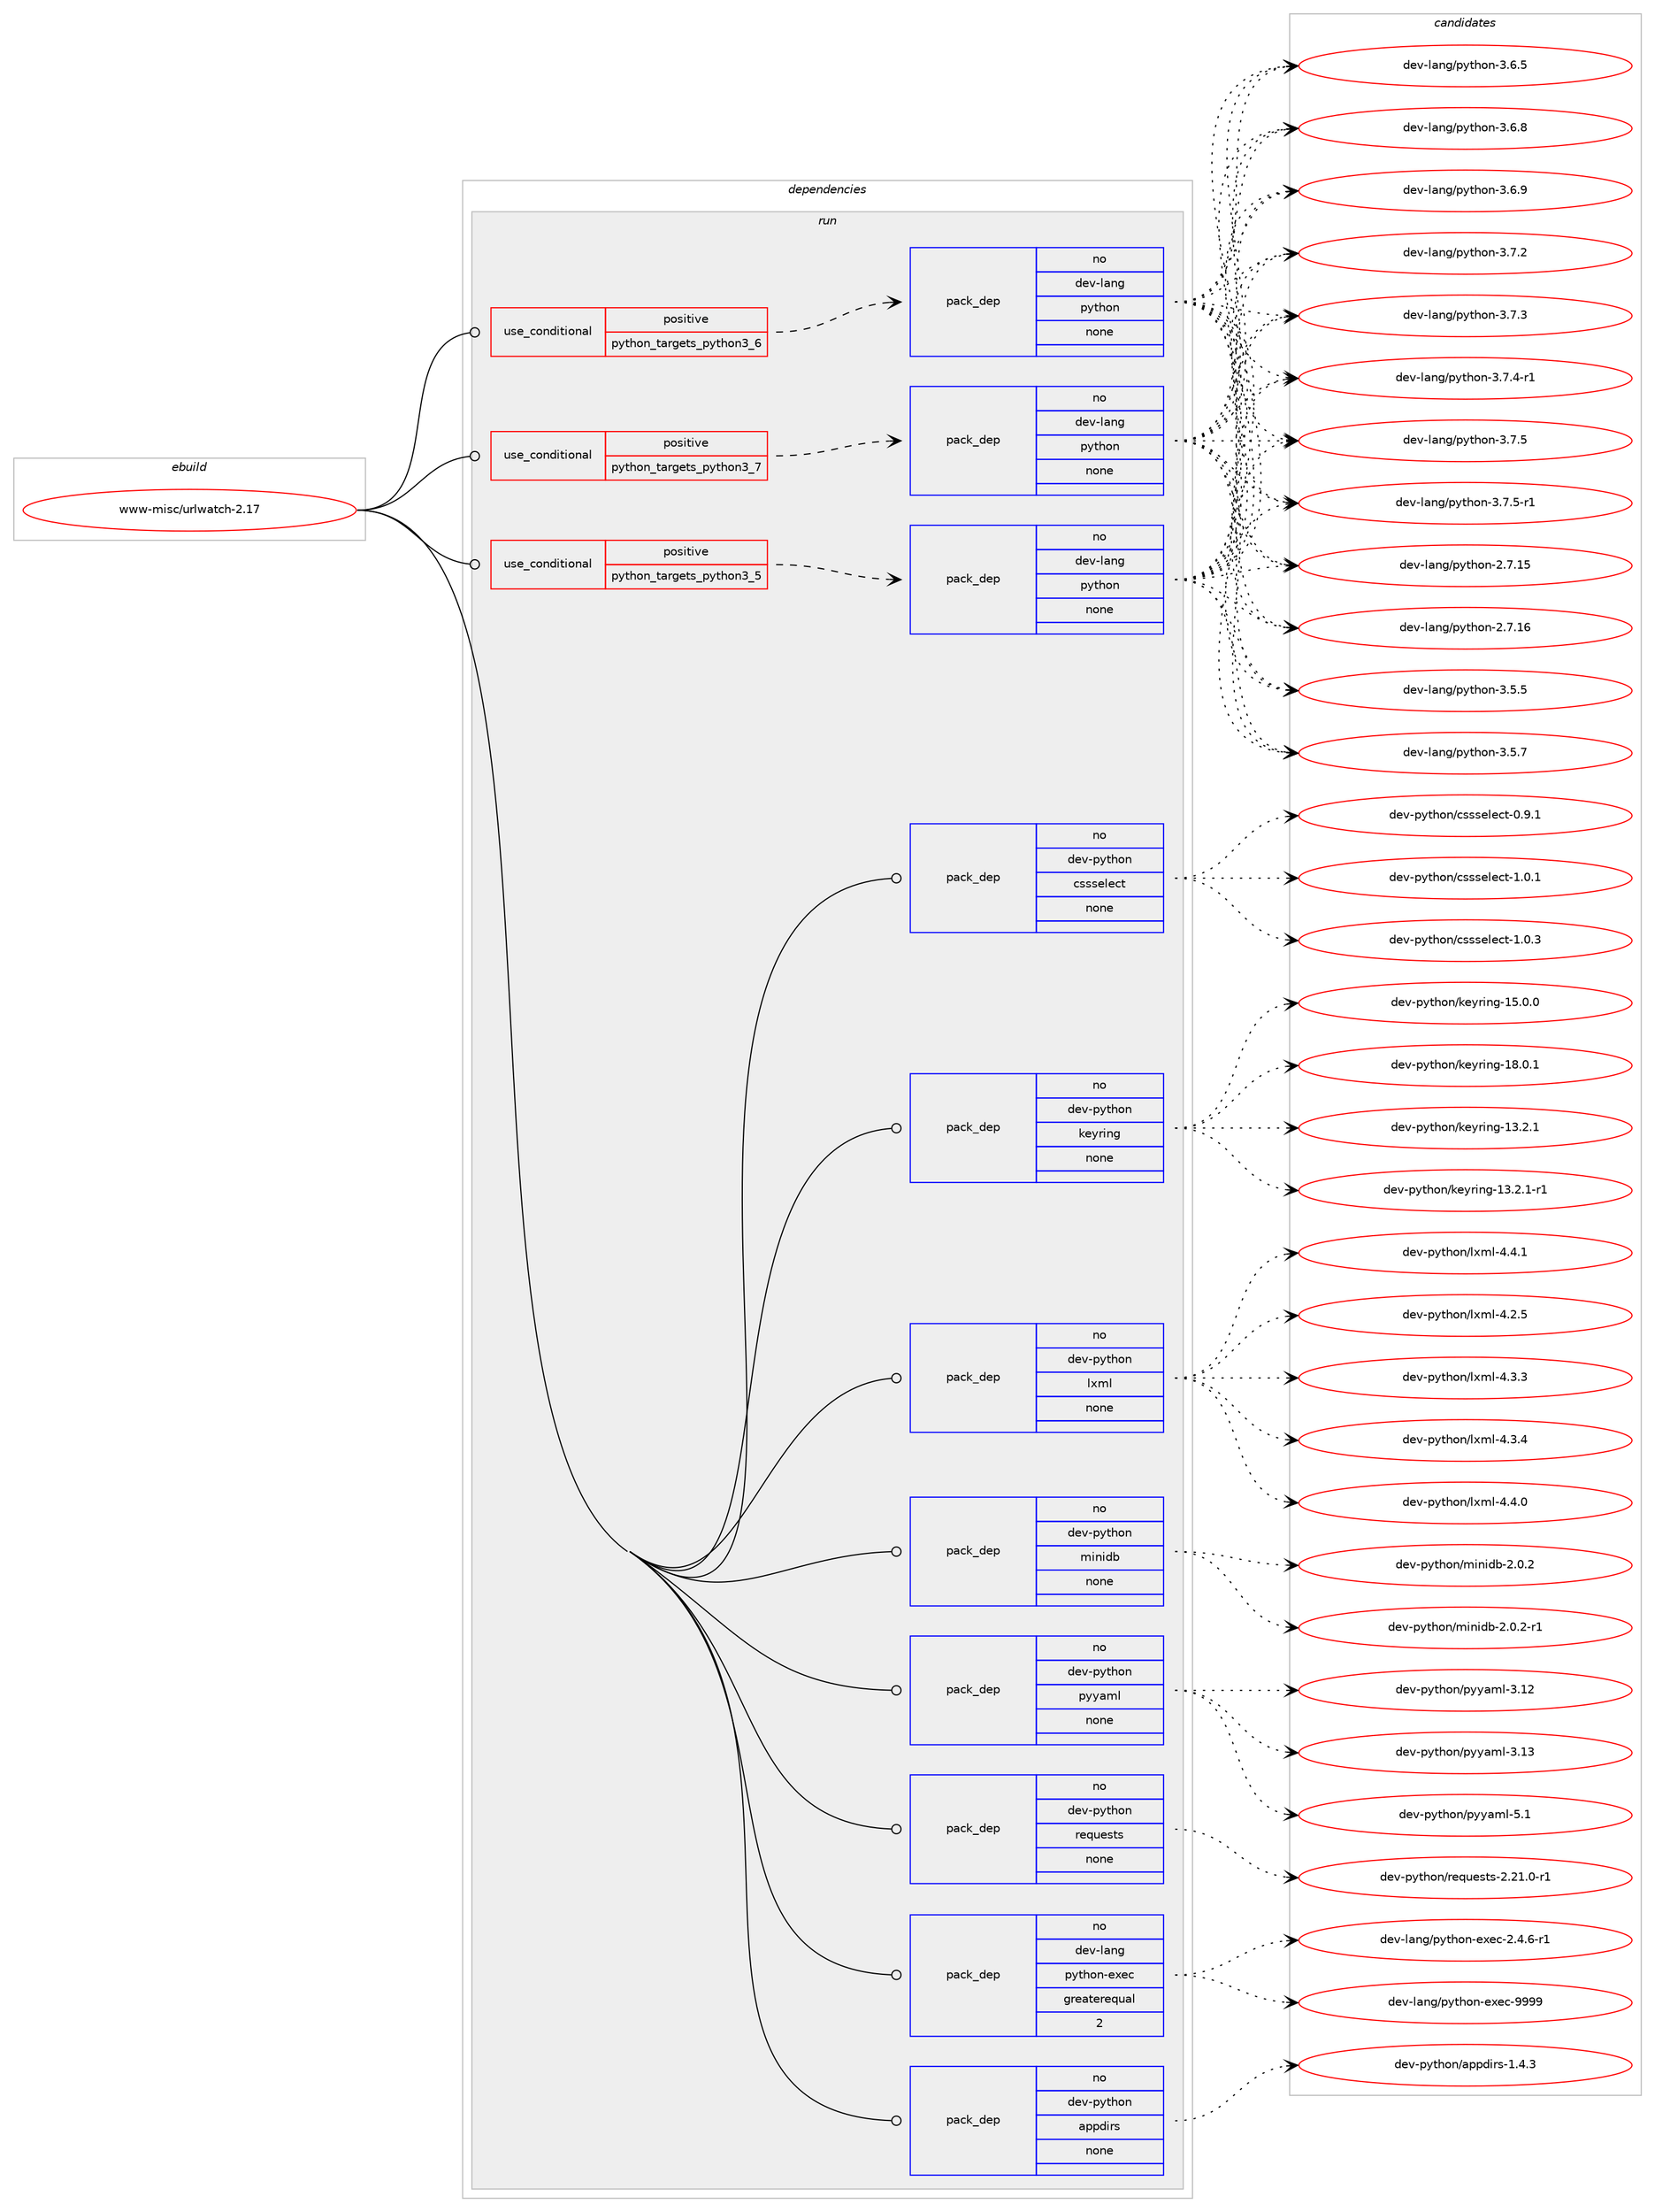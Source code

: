 digraph prolog {

# *************
# Graph options
# *************

newrank=true;
concentrate=true;
compound=true;
graph [rankdir=LR,fontname=Helvetica,fontsize=10,ranksep=1.5];#, ranksep=2.5, nodesep=0.2];
edge  [arrowhead=vee];
node  [fontname=Helvetica,fontsize=10];

# **********
# The ebuild
# **********

subgraph cluster_leftcol {
color=gray;
rank=same;
label=<<i>ebuild</i>>;
id [label="www-misc/urlwatch-2.17", color=red, width=4, href="../www-misc/urlwatch-2.17.svg"];
}

# ****************
# The dependencies
# ****************

subgraph cluster_midcol {
color=gray;
label=<<i>dependencies</i>>;
subgraph cluster_compile {
fillcolor="#eeeeee";
style=filled;
label=<<i>compile</i>>;
}
subgraph cluster_compileandrun {
fillcolor="#eeeeee";
style=filled;
label=<<i>compile and run</i>>;
}
subgraph cluster_run {
fillcolor="#eeeeee";
style=filled;
label=<<i>run</i>>;
subgraph cond217860 {
dependency909241 [label=<<TABLE BORDER="0" CELLBORDER="1" CELLSPACING="0" CELLPADDING="4"><TR><TD ROWSPAN="3" CELLPADDING="10">use_conditional</TD></TR><TR><TD>positive</TD></TR><TR><TD>python_targets_python3_5</TD></TR></TABLE>>, shape=none, color=red];
subgraph pack675005 {
dependency909242 [label=<<TABLE BORDER="0" CELLBORDER="1" CELLSPACING="0" CELLPADDING="4" WIDTH="220"><TR><TD ROWSPAN="6" CELLPADDING="30">pack_dep</TD></TR><TR><TD WIDTH="110">no</TD></TR><TR><TD>dev-lang</TD></TR><TR><TD>python</TD></TR><TR><TD>none</TD></TR><TR><TD></TD></TR></TABLE>>, shape=none, color=blue];
}
dependency909241:e -> dependency909242:w [weight=20,style="dashed",arrowhead="vee"];
}
id:e -> dependency909241:w [weight=20,style="solid",arrowhead="odot"];
subgraph cond217861 {
dependency909243 [label=<<TABLE BORDER="0" CELLBORDER="1" CELLSPACING="0" CELLPADDING="4"><TR><TD ROWSPAN="3" CELLPADDING="10">use_conditional</TD></TR><TR><TD>positive</TD></TR><TR><TD>python_targets_python3_6</TD></TR></TABLE>>, shape=none, color=red];
subgraph pack675006 {
dependency909244 [label=<<TABLE BORDER="0" CELLBORDER="1" CELLSPACING="0" CELLPADDING="4" WIDTH="220"><TR><TD ROWSPAN="6" CELLPADDING="30">pack_dep</TD></TR><TR><TD WIDTH="110">no</TD></TR><TR><TD>dev-lang</TD></TR><TR><TD>python</TD></TR><TR><TD>none</TD></TR><TR><TD></TD></TR></TABLE>>, shape=none, color=blue];
}
dependency909243:e -> dependency909244:w [weight=20,style="dashed",arrowhead="vee"];
}
id:e -> dependency909243:w [weight=20,style="solid",arrowhead="odot"];
subgraph cond217862 {
dependency909245 [label=<<TABLE BORDER="0" CELLBORDER="1" CELLSPACING="0" CELLPADDING="4"><TR><TD ROWSPAN="3" CELLPADDING="10">use_conditional</TD></TR><TR><TD>positive</TD></TR><TR><TD>python_targets_python3_7</TD></TR></TABLE>>, shape=none, color=red];
subgraph pack675007 {
dependency909246 [label=<<TABLE BORDER="0" CELLBORDER="1" CELLSPACING="0" CELLPADDING="4" WIDTH="220"><TR><TD ROWSPAN="6" CELLPADDING="30">pack_dep</TD></TR><TR><TD WIDTH="110">no</TD></TR><TR><TD>dev-lang</TD></TR><TR><TD>python</TD></TR><TR><TD>none</TD></TR><TR><TD></TD></TR></TABLE>>, shape=none, color=blue];
}
dependency909245:e -> dependency909246:w [weight=20,style="dashed",arrowhead="vee"];
}
id:e -> dependency909245:w [weight=20,style="solid",arrowhead="odot"];
subgraph pack675008 {
dependency909247 [label=<<TABLE BORDER="0" CELLBORDER="1" CELLSPACING="0" CELLPADDING="4" WIDTH="220"><TR><TD ROWSPAN="6" CELLPADDING="30">pack_dep</TD></TR><TR><TD WIDTH="110">no</TD></TR><TR><TD>dev-lang</TD></TR><TR><TD>python-exec</TD></TR><TR><TD>greaterequal</TD></TR><TR><TD>2</TD></TR></TABLE>>, shape=none, color=blue];
}
id:e -> dependency909247:w [weight=20,style="solid",arrowhead="odot"];
subgraph pack675009 {
dependency909248 [label=<<TABLE BORDER="0" CELLBORDER="1" CELLSPACING="0" CELLPADDING="4" WIDTH="220"><TR><TD ROWSPAN="6" CELLPADDING="30">pack_dep</TD></TR><TR><TD WIDTH="110">no</TD></TR><TR><TD>dev-python</TD></TR><TR><TD>appdirs</TD></TR><TR><TD>none</TD></TR><TR><TD></TD></TR></TABLE>>, shape=none, color=blue];
}
id:e -> dependency909248:w [weight=20,style="solid",arrowhead="odot"];
subgraph pack675010 {
dependency909249 [label=<<TABLE BORDER="0" CELLBORDER="1" CELLSPACING="0" CELLPADDING="4" WIDTH="220"><TR><TD ROWSPAN="6" CELLPADDING="30">pack_dep</TD></TR><TR><TD WIDTH="110">no</TD></TR><TR><TD>dev-python</TD></TR><TR><TD>cssselect</TD></TR><TR><TD>none</TD></TR><TR><TD></TD></TR></TABLE>>, shape=none, color=blue];
}
id:e -> dependency909249:w [weight=20,style="solid",arrowhead="odot"];
subgraph pack675011 {
dependency909250 [label=<<TABLE BORDER="0" CELLBORDER="1" CELLSPACING="0" CELLPADDING="4" WIDTH="220"><TR><TD ROWSPAN="6" CELLPADDING="30">pack_dep</TD></TR><TR><TD WIDTH="110">no</TD></TR><TR><TD>dev-python</TD></TR><TR><TD>keyring</TD></TR><TR><TD>none</TD></TR><TR><TD></TD></TR></TABLE>>, shape=none, color=blue];
}
id:e -> dependency909250:w [weight=20,style="solid",arrowhead="odot"];
subgraph pack675012 {
dependency909251 [label=<<TABLE BORDER="0" CELLBORDER="1" CELLSPACING="0" CELLPADDING="4" WIDTH="220"><TR><TD ROWSPAN="6" CELLPADDING="30">pack_dep</TD></TR><TR><TD WIDTH="110">no</TD></TR><TR><TD>dev-python</TD></TR><TR><TD>lxml</TD></TR><TR><TD>none</TD></TR><TR><TD></TD></TR></TABLE>>, shape=none, color=blue];
}
id:e -> dependency909251:w [weight=20,style="solid",arrowhead="odot"];
subgraph pack675013 {
dependency909252 [label=<<TABLE BORDER="0" CELLBORDER="1" CELLSPACING="0" CELLPADDING="4" WIDTH="220"><TR><TD ROWSPAN="6" CELLPADDING="30">pack_dep</TD></TR><TR><TD WIDTH="110">no</TD></TR><TR><TD>dev-python</TD></TR><TR><TD>minidb</TD></TR><TR><TD>none</TD></TR><TR><TD></TD></TR></TABLE>>, shape=none, color=blue];
}
id:e -> dependency909252:w [weight=20,style="solid",arrowhead="odot"];
subgraph pack675014 {
dependency909253 [label=<<TABLE BORDER="0" CELLBORDER="1" CELLSPACING="0" CELLPADDING="4" WIDTH="220"><TR><TD ROWSPAN="6" CELLPADDING="30">pack_dep</TD></TR><TR><TD WIDTH="110">no</TD></TR><TR><TD>dev-python</TD></TR><TR><TD>pyyaml</TD></TR><TR><TD>none</TD></TR><TR><TD></TD></TR></TABLE>>, shape=none, color=blue];
}
id:e -> dependency909253:w [weight=20,style="solid",arrowhead="odot"];
subgraph pack675015 {
dependency909254 [label=<<TABLE BORDER="0" CELLBORDER="1" CELLSPACING="0" CELLPADDING="4" WIDTH="220"><TR><TD ROWSPAN="6" CELLPADDING="30">pack_dep</TD></TR><TR><TD WIDTH="110">no</TD></TR><TR><TD>dev-python</TD></TR><TR><TD>requests</TD></TR><TR><TD>none</TD></TR><TR><TD></TD></TR></TABLE>>, shape=none, color=blue];
}
id:e -> dependency909254:w [weight=20,style="solid",arrowhead="odot"];
}
}

# **************
# The candidates
# **************

subgraph cluster_choices {
rank=same;
color=gray;
label=<<i>candidates</i>>;

subgraph choice675005 {
color=black;
nodesep=1;
choice10010111845108971101034711212111610411111045504655464953 [label="dev-lang/python-2.7.15", color=red, width=4,href="../dev-lang/python-2.7.15.svg"];
choice10010111845108971101034711212111610411111045504655464954 [label="dev-lang/python-2.7.16", color=red, width=4,href="../dev-lang/python-2.7.16.svg"];
choice100101118451089711010347112121116104111110455146534653 [label="dev-lang/python-3.5.5", color=red, width=4,href="../dev-lang/python-3.5.5.svg"];
choice100101118451089711010347112121116104111110455146534655 [label="dev-lang/python-3.5.7", color=red, width=4,href="../dev-lang/python-3.5.7.svg"];
choice100101118451089711010347112121116104111110455146544653 [label="dev-lang/python-3.6.5", color=red, width=4,href="../dev-lang/python-3.6.5.svg"];
choice100101118451089711010347112121116104111110455146544656 [label="dev-lang/python-3.6.8", color=red, width=4,href="../dev-lang/python-3.6.8.svg"];
choice100101118451089711010347112121116104111110455146544657 [label="dev-lang/python-3.6.9", color=red, width=4,href="../dev-lang/python-3.6.9.svg"];
choice100101118451089711010347112121116104111110455146554650 [label="dev-lang/python-3.7.2", color=red, width=4,href="../dev-lang/python-3.7.2.svg"];
choice100101118451089711010347112121116104111110455146554651 [label="dev-lang/python-3.7.3", color=red, width=4,href="../dev-lang/python-3.7.3.svg"];
choice1001011184510897110103471121211161041111104551465546524511449 [label="dev-lang/python-3.7.4-r1", color=red, width=4,href="../dev-lang/python-3.7.4-r1.svg"];
choice100101118451089711010347112121116104111110455146554653 [label="dev-lang/python-3.7.5", color=red, width=4,href="../dev-lang/python-3.7.5.svg"];
choice1001011184510897110103471121211161041111104551465546534511449 [label="dev-lang/python-3.7.5-r1", color=red, width=4,href="../dev-lang/python-3.7.5-r1.svg"];
dependency909242:e -> choice10010111845108971101034711212111610411111045504655464953:w [style=dotted,weight="100"];
dependency909242:e -> choice10010111845108971101034711212111610411111045504655464954:w [style=dotted,weight="100"];
dependency909242:e -> choice100101118451089711010347112121116104111110455146534653:w [style=dotted,weight="100"];
dependency909242:e -> choice100101118451089711010347112121116104111110455146534655:w [style=dotted,weight="100"];
dependency909242:e -> choice100101118451089711010347112121116104111110455146544653:w [style=dotted,weight="100"];
dependency909242:e -> choice100101118451089711010347112121116104111110455146544656:w [style=dotted,weight="100"];
dependency909242:e -> choice100101118451089711010347112121116104111110455146544657:w [style=dotted,weight="100"];
dependency909242:e -> choice100101118451089711010347112121116104111110455146554650:w [style=dotted,weight="100"];
dependency909242:e -> choice100101118451089711010347112121116104111110455146554651:w [style=dotted,weight="100"];
dependency909242:e -> choice1001011184510897110103471121211161041111104551465546524511449:w [style=dotted,weight="100"];
dependency909242:e -> choice100101118451089711010347112121116104111110455146554653:w [style=dotted,weight="100"];
dependency909242:e -> choice1001011184510897110103471121211161041111104551465546534511449:w [style=dotted,weight="100"];
}
subgraph choice675006 {
color=black;
nodesep=1;
choice10010111845108971101034711212111610411111045504655464953 [label="dev-lang/python-2.7.15", color=red, width=4,href="../dev-lang/python-2.7.15.svg"];
choice10010111845108971101034711212111610411111045504655464954 [label="dev-lang/python-2.7.16", color=red, width=4,href="../dev-lang/python-2.7.16.svg"];
choice100101118451089711010347112121116104111110455146534653 [label="dev-lang/python-3.5.5", color=red, width=4,href="../dev-lang/python-3.5.5.svg"];
choice100101118451089711010347112121116104111110455146534655 [label="dev-lang/python-3.5.7", color=red, width=4,href="../dev-lang/python-3.5.7.svg"];
choice100101118451089711010347112121116104111110455146544653 [label="dev-lang/python-3.6.5", color=red, width=4,href="../dev-lang/python-3.6.5.svg"];
choice100101118451089711010347112121116104111110455146544656 [label="dev-lang/python-3.6.8", color=red, width=4,href="../dev-lang/python-3.6.8.svg"];
choice100101118451089711010347112121116104111110455146544657 [label="dev-lang/python-3.6.9", color=red, width=4,href="../dev-lang/python-3.6.9.svg"];
choice100101118451089711010347112121116104111110455146554650 [label="dev-lang/python-3.7.2", color=red, width=4,href="../dev-lang/python-3.7.2.svg"];
choice100101118451089711010347112121116104111110455146554651 [label="dev-lang/python-3.7.3", color=red, width=4,href="../dev-lang/python-3.7.3.svg"];
choice1001011184510897110103471121211161041111104551465546524511449 [label="dev-lang/python-3.7.4-r1", color=red, width=4,href="../dev-lang/python-3.7.4-r1.svg"];
choice100101118451089711010347112121116104111110455146554653 [label="dev-lang/python-3.7.5", color=red, width=4,href="../dev-lang/python-3.7.5.svg"];
choice1001011184510897110103471121211161041111104551465546534511449 [label="dev-lang/python-3.7.5-r1", color=red, width=4,href="../dev-lang/python-3.7.5-r1.svg"];
dependency909244:e -> choice10010111845108971101034711212111610411111045504655464953:w [style=dotted,weight="100"];
dependency909244:e -> choice10010111845108971101034711212111610411111045504655464954:w [style=dotted,weight="100"];
dependency909244:e -> choice100101118451089711010347112121116104111110455146534653:w [style=dotted,weight="100"];
dependency909244:e -> choice100101118451089711010347112121116104111110455146534655:w [style=dotted,weight="100"];
dependency909244:e -> choice100101118451089711010347112121116104111110455146544653:w [style=dotted,weight="100"];
dependency909244:e -> choice100101118451089711010347112121116104111110455146544656:w [style=dotted,weight="100"];
dependency909244:e -> choice100101118451089711010347112121116104111110455146544657:w [style=dotted,weight="100"];
dependency909244:e -> choice100101118451089711010347112121116104111110455146554650:w [style=dotted,weight="100"];
dependency909244:e -> choice100101118451089711010347112121116104111110455146554651:w [style=dotted,weight="100"];
dependency909244:e -> choice1001011184510897110103471121211161041111104551465546524511449:w [style=dotted,weight="100"];
dependency909244:e -> choice100101118451089711010347112121116104111110455146554653:w [style=dotted,weight="100"];
dependency909244:e -> choice1001011184510897110103471121211161041111104551465546534511449:w [style=dotted,weight="100"];
}
subgraph choice675007 {
color=black;
nodesep=1;
choice10010111845108971101034711212111610411111045504655464953 [label="dev-lang/python-2.7.15", color=red, width=4,href="../dev-lang/python-2.7.15.svg"];
choice10010111845108971101034711212111610411111045504655464954 [label="dev-lang/python-2.7.16", color=red, width=4,href="../dev-lang/python-2.7.16.svg"];
choice100101118451089711010347112121116104111110455146534653 [label="dev-lang/python-3.5.5", color=red, width=4,href="../dev-lang/python-3.5.5.svg"];
choice100101118451089711010347112121116104111110455146534655 [label="dev-lang/python-3.5.7", color=red, width=4,href="../dev-lang/python-3.5.7.svg"];
choice100101118451089711010347112121116104111110455146544653 [label="dev-lang/python-3.6.5", color=red, width=4,href="../dev-lang/python-3.6.5.svg"];
choice100101118451089711010347112121116104111110455146544656 [label="dev-lang/python-3.6.8", color=red, width=4,href="../dev-lang/python-3.6.8.svg"];
choice100101118451089711010347112121116104111110455146544657 [label="dev-lang/python-3.6.9", color=red, width=4,href="../dev-lang/python-3.6.9.svg"];
choice100101118451089711010347112121116104111110455146554650 [label="dev-lang/python-3.7.2", color=red, width=4,href="../dev-lang/python-3.7.2.svg"];
choice100101118451089711010347112121116104111110455146554651 [label="dev-lang/python-3.7.3", color=red, width=4,href="../dev-lang/python-3.7.3.svg"];
choice1001011184510897110103471121211161041111104551465546524511449 [label="dev-lang/python-3.7.4-r1", color=red, width=4,href="../dev-lang/python-3.7.4-r1.svg"];
choice100101118451089711010347112121116104111110455146554653 [label="dev-lang/python-3.7.5", color=red, width=4,href="../dev-lang/python-3.7.5.svg"];
choice1001011184510897110103471121211161041111104551465546534511449 [label="dev-lang/python-3.7.5-r1", color=red, width=4,href="../dev-lang/python-3.7.5-r1.svg"];
dependency909246:e -> choice10010111845108971101034711212111610411111045504655464953:w [style=dotted,weight="100"];
dependency909246:e -> choice10010111845108971101034711212111610411111045504655464954:w [style=dotted,weight="100"];
dependency909246:e -> choice100101118451089711010347112121116104111110455146534653:w [style=dotted,weight="100"];
dependency909246:e -> choice100101118451089711010347112121116104111110455146534655:w [style=dotted,weight="100"];
dependency909246:e -> choice100101118451089711010347112121116104111110455146544653:w [style=dotted,weight="100"];
dependency909246:e -> choice100101118451089711010347112121116104111110455146544656:w [style=dotted,weight="100"];
dependency909246:e -> choice100101118451089711010347112121116104111110455146544657:w [style=dotted,weight="100"];
dependency909246:e -> choice100101118451089711010347112121116104111110455146554650:w [style=dotted,weight="100"];
dependency909246:e -> choice100101118451089711010347112121116104111110455146554651:w [style=dotted,weight="100"];
dependency909246:e -> choice1001011184510897110103471121211161041111104551465546524511449:w [style=dotted,weight="100"];
dependency909246:e -> choice100101118451089711010347112121116104111110455146554653:w [style=dotted,weight="100"];
dependency909246:e -> choice1001011184510897110103471121211161041111104551465546534511449:w [style=dotted,weight="100"];
}
subgraph choice675008 {
color=black;
nodesep=1;
choice10010111845108971101034711212111610411111045101120101994550465246544511449 [label="dev-lang/python-exec-2.4.6-r1", color=red, width=4,href="../dev-lang/python-exec-2.4.6-r1.svg"];
choice10010111845108971101034711212111610411111045101120101994557575757 [label="dev-lang/python-exec-9999", color=red, width=4,href="../dev-lang/python-exec-9999.svg"];
dependency909247:e -> choice10010111845108971101034711212111610411111045101120101994550465246544511449:w [style=dotted,weight="100"];
dependency909247:e -> choice10010111845108971101034711212111610411111045101120101994557575757:w [style=dotted,weight="100"];
}
subgraph choice675009 {
color=black;
nodesep=1;
choice100101118451121211161041111104797112112100105114115454946524651 [label="dev-python/appdirs-1.4.3", color=red, width=4,href="../dev-python/appdirs-1.4.3.svg"];
dependency909248:e -> choice100101118451121211161041111104797112112100105114115454946524651:w [style=dotted,weight="100"];
}
subgraph choice675010 {
color=black;
nodesep=1;
choice10010111845112121116104111110479911511511510110810199116454846574649 [label="dev-python/cssselect-0.9.1", color=red, width=4,href="../dev-python/cssselect-0.9.1.svg"];
choice10010111845112121116104111110479911511511510110810199116454946484649 [label="dev-python/cssselect-1.0.1", color=red, width=4,href="../dev-python/cssselect-1.0.1.svg"];
choice10010111845112121116104111110479911511511510110810199116454946484651 [label="dev-python/cssselect-1.0.3", color=red, width=4,href="../dev-python/cssselect-1.0.3.svg"];
dependency909249:e -> choice10010111845112121116104111110479911511511510110810199116454846574649:w [style=dotted,weight="100"];
dependency909249:e -> choice10010111845112121116104111110479911511511510110810199116454946484649:w [style=dotted,weight="100"];
dependency909249:e -> choice10010111845112121116104111110479911511511510110810199116454946484651:w [style=dotted,weight="100"];
}
subgraph choice675011 {
color=black;
nodesep=1;
choice100101118451121211161041111104710710112111410511010345495146504649 [label="dev-python/keyring-13.2.1", color=red, width=4,href="../dev-python/keyring-13.2.1.svg"];
choice1001011184511212111610411111047107101121114105110103454951465046494511449 [label="dev-python/keyring-13.2.1-r1", color=red, width=4,href="../dev-python/keyring-13.2.1-r1.svg"];
choice100101118451121211161041111104710710112111410511010345495346484648 [label="dev-python/keyring-15.0.0", color=red, width=4,href="../dev-python/keyring-15.0.0.svg"];
choice100101118451121211161041111104710710112111410511010345495646484649 [label="dev-python/keyring-18.0.1", color=red, width=4,href="../dev-python/keyring-18.0.1.svg"];
dependency909250:e -> choice100101118451121211161041111104710710112111410511010345495146504649:w [style=dotted,weight="100"];
dependency909250:e -> choice1001011184511212111610411111047107101121114105110103454951465046494511449:w [style=dotted,weight="100"];
dependency909250:e -> choice100101118451121211161041111104710710112111410511010345495346484648:w [style=dotted,weight="100"];
dependency909250:e -> choice100101118451121211161041111104710710112111410511010345495646484649:w [style=dotted,weight="100"];
}
subgraph choice675012 {
color=black;
nodesep=1;
choice1001011184511212111610411111047108120109108455246504653 [label="dev-python/lxml-4.2.5", color=red, width=4,href="../dev-python/lxml-4.2.5.svg"];
choice1001011184511212111610411111047108120109108455246514651 [label="dev-python/lxml-4.3.3", color=red, width=4,href="../dev-python/lxml-4.3.3.svg"];
choice1001011184511212111610411111047108120109108455246514652 [label="dev-python/lxml-4.3.4", color=red, width=4,href="../dev-python/lxml-4.3.4.svg"];
choice1001011184511212111610411111047108120109108455246524648 [label="dev-python/lxml-4.4.0", color=red, width=4,href="../dev-python/lxml-4.4.0.svg"];
choice1001011184511212111610411111047108120109108455246524649 [label="dev-python/lxml-4.4.1", color=red, width=4,href="../dev-python/lxml-4.4.1.svg"];
dependency909251:e -> choice1001011184511212111610411111047108120109108455246504653:w [style=dotted,weight="100"];
dependency909251:e -> choice1001011184511212111610411111047108120109108455246514651:w [style=dotted,weight="100"];
dependency909251:e -> choice1001011184511212111610411111047108120109108455246514652:w [style=dotted,weight="100"];
dependency909251:e -> choice1001011184511212111610411111047108120109108455246524648:w [style=dotted,weight="100"];
dependency909251:e -> choice1001011184511212111610411111047108120109108455246524649:w [style=dotted,weight="100"];
}
subgraph choice675013 {
color=black;
nodesep=1;
choice100101118451121211161041111104710910511010510098455046484650 [label="dev-python/minidb-2.0.2", color=red, width=4,href="../dev-python/minidb-2.0.2.svg"];
choice1001011184511212111610411111047109105110105100984550464846504511449 [label="dev-python/minidb-2.0.2-r1", color=red, width=4,href="../dev-python/minidb-2.0.2-r1.svg"];
dependency909252:e -> choice100101118451121211161041111104710910511010510098455046484650:w [style=dotted,weight="100"];
dependency909252:e -> choice1001011184511212111610411111047109105110105100984550464846504511449:w [style=dotted,weight="100"];
}
subgraph choice675014 {
color=black;
nodesep=1;
choice1001011184511212111610411111047112121121971091084551464950 [label="dev-python/pyyaml-3.12", color=red, width=4,href="../dev-python/pyyaml-3.12.svg"];
choice1001011184511212111610411111047112121121971091084551464951 [label="dev-python/pyyaml-3.13", color=red, width=4,href="../dev-python/pyyaml-3.13.svg"];
choice10010111845112121116104111110471121211219710910845534649 [label="dev-python/pyyaml-5.1", color=red, width=4,href="../dev-python/pyyaml-5.1.svg"];
dependency909253:e -> choice1001011184511212111610411111047112121121971091084551464950:w [style=dotted,weight="100"];
dependency909253:e -> choice1001011184511212111610411111047112121121971091084551464951:w [style=dotted,weight="100"];
dependency909253:e -> choice10010111845112121116104111110471121211219710910845534649:w [style=dotted,weight="100"];
}
subgraph choice675015 {
color=black;
nodesep=1;
choice1001011184511212111610411111047114101113117101115116115455046504946484511449 [label="dev-python/requests-2.21.0-r1", color=red, width=4,href="../dev-python/requests-2.21.0-r1.svg"];
dependency909254:e -> choice1001011184511212111610411111047114101113117101115116115455046504946484511449:w [style=dotted,weight="100"];
}
}

}
